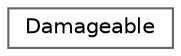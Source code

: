 digraph "Graphical Class Hierarchy"
{
 // LATEX_PDF_SIZE
  bgcolor="transparent";
  edge [fontname=Helvetica,fontsize=10,labelfontname=Helvetica,labelfontsize=10];
  node [fontname=Helvetica,fontsize=10,shape=box,height=0.2,width=0.4];
  rankdir="LR";
  Node0 [label="Damageable",height=0.2,width=0.4,color="grey40", fillcolor="white", style="filled",URL="$class_damageable.html",tooltip=" "];
}
